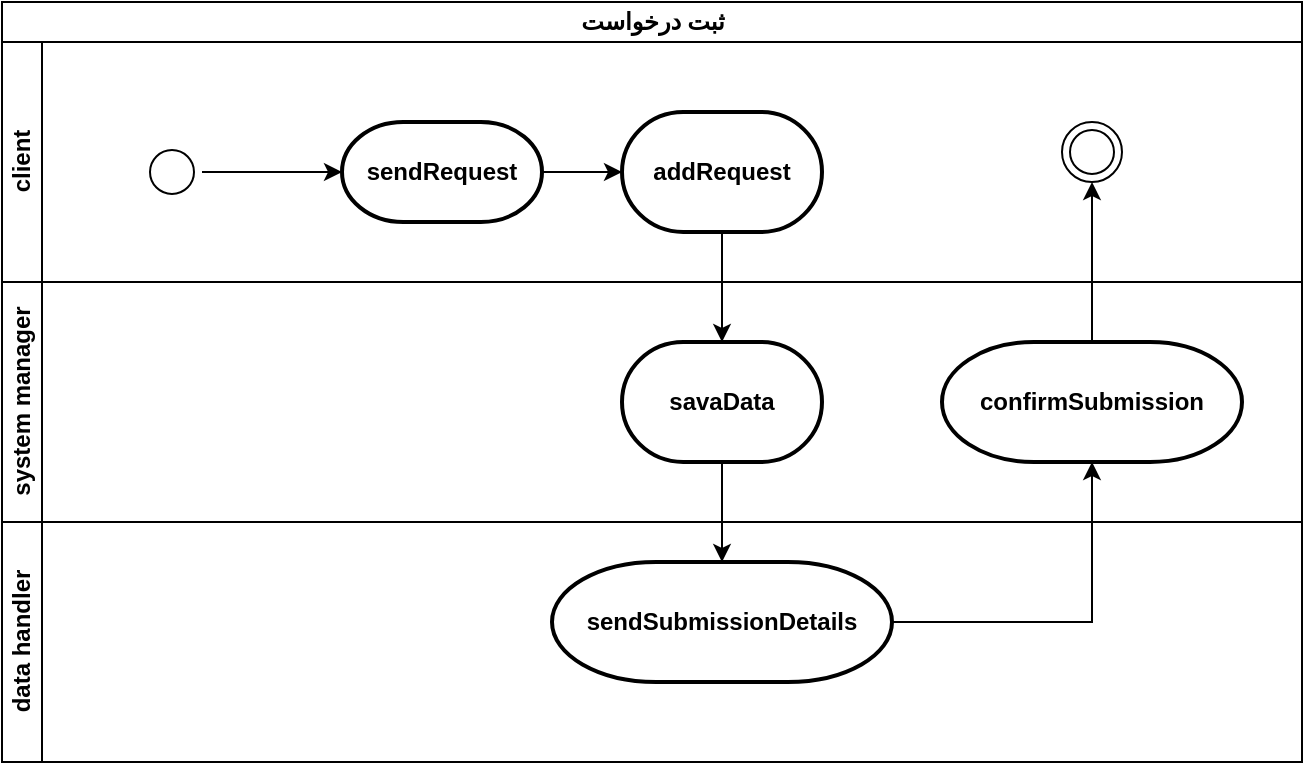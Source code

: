 <mxfile version="26.0.8" pages="8">
  <diagram id="gffcZ1dQoPqI3qWfjrZr" name="Page-1">
    <mxGraphModel dx="2317" dy="2250" grid="1" gridSize="10" guides="1" tooltips="1" connect="1" arrows="1" fold="1" page="1" pageScale="1" pageWidth="1169" pageHeight="827" math="0" shadow="0">
      <root>
        <mxCell id="0" />
        <mxCell id="1" parent="0" />
        <mxCell id="ghvDcs37zBlgiLJjxK2g-1" value="&lt;font data-font-src=&quot;https://fonts.googleapis.com/css?family=vazirmatn&quot; face=&quot;vazirmatn&quot;&gt;ثبت درخواست&lt;/font&gt;" style="swimlane;childLayout=stackLayout;resizeParent=1;resizeParentMax=0;horizontal=1;startSize=20;horizontalStack=0;html=1;align=center;verticalAlign=middle;fontFamily=Helvetica;fontSize=12;fontStyle=1;labelBackgroundColor=none;" parent="1" vertex="1">
          <mxGeometry x="-930" y="-1470" width="650" height="380" as="geometry" />
        </mxCell>
        <mxCell id="ghvDcs37zBlgiLJjxK2g-2" value="client" style="swimlane;startSize=20;horizontal=0;html=1;align=center;verticalAlign=middle;fontFamily=Helvetica;fontSize=12;fontStyle=1;labelBackgroundColor=none;" parent="ghvDcs37zBlgiLJjxK2g-1" vertex="1">
          <mxGeometry y="20" width="650" height="120" as="geometry" />
        </mxCell>
        <mxCell id="ghvDcs37zBlgiLJjxK2g-10" value="addRequest" style="strokeWidth=2;html=1;shape=mxgraph.flowchart.terminator;whiteSpace=wrap;align=center;verticalAlign=middle;fontFamily=Helvetica;fontSize=12;fontStyle=1;labelBackgroundColor=none;" parent="ghvDcs37zBlgiLJjxK2g-2" vertex="1">
          <mxGeometry x="310" y="35" width="100" height="60" as="geometry" />
        </mxCell>
        <mxCell id="ghvDcs37zBlgiLJjxK2g-14" value="" style="ellipse;html=1;shape=endState;align=center;verticalAlign=middle;fontFamily=Helvetica;fontSize=12;fontStyle=1;labelBackgroundColor=none;" parent="ghvDcs37zBlgiLJjxK2g-2" vertex="1">
          <mxGeometry x="530" y="40" width="30" height="30" as="geometry" />
        </mxCell>
        <mxCell id="K-QoYRcNxH8pHZEpHDFH-2" style="edgeStyle=orthogonalEdgeStyle;rounded=0;orthogonalLoop=1;jettySize=auto;html=1;labelBackgroundColor=none;fontColor=default;" edge="1" parent="ghvDcs37zBlgiLJjxK2g-2" source="ghvDcs37zBlgiLJjxK2g-11" target="ghvDcs37zBlgiLJjxK2g-10">
          <mxGeometry relative="1" as="geometry" />
        </mxCell>
        <mxCell id="ghvDcs37zBlgiLJjxK2g-11" value="sendRequest" style="strokeWidth=2;html=1;shape=mxgraph.flowchart.terminator;whiteSpace=wrap;align=center;verticalAlign=middle;fontFamily=Helvetica;fontSize=12;fontStyle=1;labelBackgroundColor=none;" parent="ghvDcs37zBlgiLJjxK2g-2" vertex="1">
          <mxGeometry x="170" y="40" width="100" height="50" as="geometry" />
        </mxCell>
        <mxCell id="ghvDcs37zBlgiLJjxK2g-6" value="" style="ellipse;html=1;shape=startState;align=center;verticalAlign=middle;fontFamily=Helvetica;fontSize=12;fontStyle=1;labelBackgroundColor=none;" parent="ghvDcs37zBlgiLJjxK2g-2" vertex="1">
          <mxGeometry x="70" y="50" width="30" height="30" as="geometry" />
        </mxCell>
        <mxCell id="K-QoYRcNxH8pHZEpHDFH-1" style="edgeStyle=orthogonalEdgeStyle;rounded=0;orthogonalLoop=1;jettySize=auto;html=1;entryX=0;entryY=0.5;entryDx=0;entryDy=0;entryPerimeter=0;labelBackgroundColor=none;fontColor=default;" edge="1" parent="ghvDcs37zBlgiLJjxK2g-2" source="ghvDcs37zBlgiLJjxK2g-6" target="ghvDcs37zBlgiLJjxK2g-11">
          <mxGeometry relative="1" as="geometry" />
        </mxCell>
        <mxCell id="ghvDcs37zBlgiLJjxK2g-3" value="system manager" style="swimlane;startSize=20;horizontal=0;html=1;align=center;verticalAlign=middle;fontFamily=Helvetica;fontSize=12;fontStyle=1;labelBackgroundColor=none;" parent="ghvDcs37zBlgiLJjxK2g-1" vertex="1">
          <mxGeometry y="140" width="650" height="120" as="geometry" />
        </mxCell>
        <mxCell id="ghvDcs37zBlgiLJjxK2g-9" value="savaData" style="strokeWidth=2;html=1;shape=mxgraph.flowchart.terminator;whiteSpace=wrap;align=center;verticalAlign=middle;fontFamily=Helvetica;fontSize=12;fontStyle=1;labelBackgroundColor=none;" parent="ghvDcs37zBlgiLJjxK2g-3" vertex="1">
          <mxGeometry x="310" y="30" width="100" height="60" as="geometry" />
        </mxCell>
        <mxCell id="ghvDcs37zBlgiLJjxK2g-13" value="confirmSubmission" style="strokeWidth=2;html=1;shape=mxgraph.flowchart.terminator;whiteSpace=wrap;align=center;verticalAlign=middle;fontFamily=Helvetica;fontSize=12;fontStyle=1;labelBackgroundColor=none;" parent="ghvDcs37zBlgiLJjxK2g-3" vertex="1">
          <mxGeometry x="470" y="30" width="150" height="60" as="geometry" />
        </mxCell>
        <mxCell id="ghvDcs37zBlgiLJjxK2g-4" value="data handler" style="swimlane;startSize=20;horizontal=0;html=1;align=center;verticalAlign=middle;fontFamily=Helvetica;fontSize=12;fontStyle=1;labelBackgroundColor=none;" parent="ghvDcs37zBlgiLJjxK2g-1" vertex="1">
          <mxGeometry y="260" width="650" height="120" as="geometry" />
        </mxCell>
        <mxCell id="ghvDcs37zBlgiLJjxK2g-8" value="sendSubmissionDetails" style="strokeWidth=2;html=1;shape=mxgraph.flowchart.terminator;whiteSpace=wrap;align=center;verticalAlign=middle;fontFamily=Helvetica;fontSize=12;fontStyle=1;labelBackgroundColor=none;" parent="ghvDcs37zBlgiLJjxK2g-4" vertex="1">
          <mxGeometry x="275" y="20" width="170" height="60" as="geometry" />
        </mxCell>
        <mxCell id="ghvDcs37zBlgiLJjxK2g-17" style="edgeStyle=orthogonalEdgeStyle;rounded=0;orthogonalLoop=1;jettySize=auto;html=1;exitX=0.5;exitY=1;exitDx=0;exitDy=0;exitPerimeter=0;entryX=0.5;entryY=0;entryDx=0;entryDy=0;entryPerimeter=0;fontFamily=Helvetica;fontSize=12;fontColor=default;fontStyle=1;labelBackgroundColor=none;" parent="ghvDcs37zBlgiLJjxK2g-1" source="ghvDcs37zBlgiLJjxK2g-10" target="ghvDcs37zBlgiLJjxK2g-9" edge="1">
          <mxGeometry relative="1" as="geometry" />
        </mxCell>
        <mxCell id="ghvDcs37zBlgiLJjxK2g-18" style="edgeStyle=orthogonalEdgeStyle;rounded=0;orthogonalLoop=1;jettySize=auto;html=1;exitX=0.5;exitY=1;exitDx=0;exitDy=0;exitPerimeter=0;entryX=0.5;entryY=0;entryDx=0;entryDy=0;entryPerimeter=0;fontFamily=Helvetica;fontSize=12;fontColor=default;fontStyle=1;labelBackgroundColor=none;" parent="ghvDcs37zBlgiLJjxK2g-1" source="ghvDcs37zBlgiLJjxK2g-9" target="ghvDcs37zBlgiLJjxK2g-8" edge="1">
          <mxGeometry relative="1" as="geometry" />
        </mxCell>
        <mxCell id="ghvDcs37zBlgiLJjxK2g-19" style="edgeStyle=orthogonalEdgeStyle;rounded=0;orthogonalLoop=1;jettySize=auto;html=1;exitX=1;exitY=0.5;exitDx=0;exitDy=0;exitPerimeter=0;entryX=0.5;entryY=1;entryDx=0;entryDy=0;entryPerimeter=0;fontFamily=Helvetica;fontSize=12;fontColor=default;fontStyle=1;labelBackgroundColor=none;" parent="ghvDcs37zBlgiLJjxK2g-1" source="ghvDcs37zBlgiLJjxK2g-8" target="ghvDcs37zBlgiLJjxK2g-13" edge="1">
          <mxGeometry relative="1" as="geometry">
            <Array as="points">
              <mxPoint x="545" y="310" />
            </Array>
          </mxGeometry>
        </mxCell>
        <mxCell id="o_tfmuF1pn9ORHKJAQcI-4" style="edgeStyle=orthogonalEdgeStyle;rounded=0;orthogonalLoop=1;jettySize=auto;html=1;entryX=0.5;entryY=1;entryDx=0;entryDy=0;labelBackgroundColor=none;fontColor=default;" parent="ghvDcs37zBlgiLJjxK2g-1" source="ghvDcs37zBlgiLJjxK2g-13" target="ghvDcs37zBlgiLJjxK2g-14" edge="1">
          <mxGeometry relative="1" as="geometry" />
        </mxCell>
      </root>
    </mxGraphModel>
  </diagram>
  <diagram id="sD8AGyCequ4FnkmFHmFS" name="Page-2">
    <mxGraphModel dx="1378" dy="1815" grid="1" gridSize="10" guides="1" tooltips="1" connect="1" arrows="1" fold="1" page="1" pageScale="1" pageWidth="850" pageHeight="1100" math="0" shadow="0">
      <root>
        <mxCell id="0" />
        <mxCell id="1" parent="0" />
        <mxCell id="JY180bsoGiRnt1c5j5S--1" value="&lt;font data-font-src=&quot;https://fonts.googleapis.com/css?family=vazirmatn&quot; face=&quot;vazirmatn&quot;&gt;قبول کردن درخواست&lt;/font&gt;" style="swimlane;childLayout=stackLayout;resizeParent=1;resizeParentMax=0;horizontal=1;startSize=20;horizontalStack=0;html=1;align=center;verticalAlign=middle;fontFamily=Helvetica;fontSize=12;fontStyle=1;labelBackgroundColor=none;" parent="1" vertex="1">
          <mxGeometry x="25" y="-1050" width="800" height="380" as="geometry" />
        </mxCell>
        <mxCell id="JY180bsoGiRnt1c5j5S--2" value="driver" style="swimlane;startSize=20;horizontal=0;html=1;align=center;verticalAlign=middle;fontFamily=Helvetica;fontSize=12;fontStyle=1;labelBackgroundColor=none;" parent="JY180bsoGiRnt1c5j5S--1" vertex="1">
          <mxGeometry y="20" width="800" height="120" as="geometry" />
        </mxCell>
        <mxCell id="JY180bsoGiRnt1c5j5S--3" value="" style="ellipse;html=1;shape=startState;align=center;verticalAlign=middle;fontFamily=Helvetica;fontSize=12;fontStyle=1;labelBackgroundColor=none;" parent="JY180bsoGiRnt1c5j5S--2" vertex="1">
          <mxGeometry x="45" y="35" width="30" height="30" as="geometry" />
        </mxCell>
        <mxCell id="JY180bsoGiRnt1c5j5S--4" value="acceptRequest" style="strokeWidth=2;html=1;shape=mxgraph.flowchart.terminator;whiteSpace=wrap;align=center;verticalAlign=middle;fontFamily=Helvetica;fontSize=12;fontStyle=1;labelBackgroundColor=none;" parent="JY180bsoGiRnt1c5j5S--2" vertex="1">
          <mxGeometry x="120" y="20" width="100" height="60" as="geometry" />
        </mxCell>
        <mxCell id="JY180bsoGiRnt1c5j5S--5" value="" style="ellipse;html=1;shape=endState;align=center;verticalAlign=middle;fontFamily=Helvetica;fontSize=12;fontStyle=1;labelBackgroundColor=none;" parent="JY180bsoGiRnt1c5j5S--2" vertex="1">
          <mxGeometry x="710" y="20" width="30" height="30" as="geometry" />
        </mxCell>
        <mxCell id="hkBQKvScml30_BJ9A8zm-1" style="edgeStyle=orthogonalEdgeStyle;rounded=0;orthogonalLoop=1;jettySize=auto;html=1;entryX=0;entryY=0.5;entryDx=0;entryDy=0;entryPerimeter=0;labelBackgroundColor=none;fontColor=default;" parent="JY180bsoGiRnt1c5j5S--2" source="JY180bsoGiRnt1c5j5S--3" target="JY180bsoGiRnt1c5j5S--4" edge="1">
          <mxGeometry relative="1" as="geometry" />
        </mxCell>
        <mxCell id="JY180bsoGiRnt1c5j5S--7" value="system manager" style="swimlane;startSize=20;horizontal=0;html=1;align=center;verticalAlign=middle;fontFamily=Helvetica;fontSize=12;fontStyle=1;labelBackgroundColor=none;" parent="JY180bsoGiRnt1c5j5S--1" vertex="1">
          <mxGeometry y="140" width="800" height="120" as="geometry" />
        </mxCell>
        <mxCell id="JY180bsoGiRnt1c5j5S--8" value="findRequest" style="strokeWidth=2;html=1;shape=mxgraph.flowchart.terminator;whiteSpace=wrap;align=center;verticalAlign=middle;fontFamily=Helvetica;fontSize=12;fontStyle=1;labelBackgroundColor=none;" parent="JY180bsoGiRnt1c5j5S--7" vertex="1">
          <mxGeometry x="120" y="30" width="100" height="60" as="geometry" />
        </mxCell>
        <mxCell id="JY180bsoGiRnt1c5j5S--9" value="uptateRequestStatus" style="strokeWidth=2;html=1;shape=mxgraph.flowchart.terminator;whiteSpace=wrap;align=center;verticalAlign=middle;fontFamily=Helvetica;fontSize=12;fontStyle=1;labelBackgroundColor=none;" parent="JY180bsoGiRnt1c5j5S--7" vertex="1">
          <mxGeometry x="280" y="30" width="150" height="60" as="geometry" />
        </mxCell>
        <mxCell id="JY180bsoGiRnt1c5j5S--10" value="savedata" style="strokeWidth=2;html=1;shape=mxgraph.flowchart.terminator;whiteSpace=wrap;align=center;verticalAlign=middle;fontFamily=Helvetica;fontSize=12;fontStyle=1;labelBackgroundColor=none;" parent="JY180bsoGiRnt1c5j5S--7" vertex="1">
          <mxGeometry x="480" y="30" width="100" height="60" as="geometry" />
        </mxCell>
        <mxCell id="JY180bsoGiRnt1c5j5S--11" value="confirmAcceptance" style="strokeWidth=2;html=1;shape=mxgraph.flowchart.terminator;whiteSpace=wrap;align=center;verticalAlign=middle;fontFamily=Helvetica;fontSize=12;fontStyle=1;labelBackgroundColor=none;" parent="JY180bsoGiRnt1c5j5S--7" vertex="1">
          <mxGeometry x="660" y="30" width="130" height="60" as="geometry" />
        </mxCell>
        <mxCell id="JY180bsoGiRnt1c5j5S--12" style="edgeStyle=orthogonalEdgeStyle;rounded=0;orthogonalLoop=1;jettySize=auto;html=1;exitX=1;exitY=0.5;exitDx=0;exitDy=0;exitPerimeter=0;entryX=0;entryY=0.5;entryDx=0;entryDy=0;entryPerimeter=0;fontFamily=Helvetica;fontSize=12;fontColor=default;fontStyle=1;labelBackgroundColor=none;" parent="JY180bsoGiRnt1c5j5S--7" source="JY180bsoGiRnt1c5j5S--8" target="JY180bsoGiRnt1c5j5S--9" edge="1">
          <mxGeometry relative="1" as="geometry" />
        </mxCell>
        <mxCell id="JY180bsoGiRnt1c5j5S--13" style="edgeStyle=orthogonalEdgeStyle;rounded=0;orthogonalLoop=1;jettySize=auto;html=1;exitX=1;exitY=0.5;exitDx=0;exitDy=0;exitPerimeter=0;entryX=0;entryY=0.5;entryDx=0;entryDy=0;entryPerimeter=0;fontFamily=Helvetica;fontSize=12;fontColor=default;fontStyle=1;labelBackgroundColor=none;" parent="JY180bsoGiRnt1c5j5S--7" source="JY180bsoGiRnt1c5j5S--9" target="JY180bsoGiRnt1c5j5S--10" edge="1">
          <mxGeometry relative="1" as="geometry" />
        </mxCell>
        <mxCell id="JY180bsoGiRnt1c5j5S--14" value="data handler" style="swimlane;startSize=20;horizontal=0;html=1;align=center;verticalAlign=middle;fontFamily=Helvetica;fontSize=12;fontStyle=1;labelBackgroundColor=none;" parent="JY180bsoGiRnt1c5j5S--1" vertex="1">
          <mxGeometry y="260" width="800" height="120" as="geometry" />
        </mxCell>
        <mxCell id="JY180bsoGiRnt1c5j5S--15" value="confirmSubmission" style="strokeWidth=2;html=1;shape=mxgraph.flowchart.terminator;whiteSpace=wrap;align=center;verticalAlign=middle;fontFamily=Helvetica;fontSize=12;fontStyle=1;labelBackgroundColor=none;" parent="JY180bsoGiRnt1c5j5S--14" vertex="1">
          <mxGeometry x="570" y="30" width="140" height="60" as="geometry" />
        </mxCell>
        <mxCell id="JY180bsoGiRnt1c5j5S--16" style="edgeStyle=orthogonalEdgeStyle;rounded=0;orthogonalLoop=1;jettySize=auto;html=1;exitX=0.5;exitY=1;exitDx=0;exitDy=0;exitPerimeter=0;entryX=0.5;entryY=0;entryDx=0;entryDy=0;entryPerimeter=0;fontFamily=Helvetica;fontSize=12;fontColor=default;fontStyle=1;labelBackgroundColor=none;" parent="JY180bsoGiRnt1c5j5S--1" source="JY180bsoGiRnt1c5j5S--4" target="JY180bsoGiRnt1c5j5S--8" edge="1">
          <mxGeometry relative="1" as="geometry" />
        </mxCell>
        <mxCell id="hkBQKvScml30_BJ9A8zm-2" style="edgeStyle=orthogonalEdgeStyle;rounded=0;orthogonalLoop=1;jettySize=auto;html=1;entryX=0;entryY=0.5;entryDx=0;entryDy=0;entryPerimeter=0;labelBackgroundColor=none;fontColor=default;" parent="JY180bsoGiRnt1c5j5S--1" source="JY180bsoGiRnt1c5j5S--10" target="JY180bsoGiRnt1c5j5S--15" edge="1">
          <mxGeometry relative="1" as="geometry" />
        </mxCell>
        <mxCell id="hkBQKvScml30_BJ9A8zm-4" style="edgeStyle=orthogonalEdgeStyle;rounded=0;orthogonalLoop=1;jettySize=auto;html=1;entryX=0.5;entryY=1;entryDx=0;entryDy=0;entryPerimeter=0;labelBackgroundColor=none;fontColor=default;" parent="JY180bsoGiRnt1c5j5S--1" source="JY180bsoGiRnt1c5j5S--15" target="JY180bsoGiRnt1c5j5S--11" edge="1">
          <mxGeometry relative="1" as="geometry">
            <Array as="points">
              <mxPoint x="725" y="320" />
            </Array>
          </mxGeometry>
        </mxCell>
        <mxCell id="hkBQKvScml30_BJ9A8zm-5" style="edgeStyle=orthogonalEdgeStyle;rounded=0;orthogonalLoop=1;jettySize=auto;html=1;entryX=0.5;entryY=1;entryDx=0;entryDy=0;labelBackgroundColor=none;fontColor=default;" parent="JY180bsoGiRnt1c5j5S--1" source="JY180bsoGiRnt1c5j5S--11" target="JY180bsoGiRnt1c5j5S--5" edge="1">
          <mxGeometry relative="1" as="geometry" />
        </mxCell>
      </root>
    </mxGraphModel>
  </diagram>
  <diagram id="ciBE5o9-c1HyMbnIWSqH" name="Page-3">
    <mxGraphModel dx="1531" dy="1894" grid="1" gridSize="10" guides="1" tooltips="1" connect="1" arrows="1" fold="1" page="1" pageScale="1" pageWidth="850" pageHeight="1100" math="0" shadow="0">
      <root>
        <mxCell id="0" />
        <mxCell id="1" parent="0" />
        <mxCell id="BK8q-v_RL83-oVBRfLZH-1" value="&lt;font data-font-src=&quot;https://fonts.googleapis.com/css?family=vazirmatn&quot; face=&quot;vazirmatn&quot;&gt;ثبت وضعیت زمان و پیشرفت&lt;/font&gt;" style="swimlane;childLayout=stackLayout;resizeParent=1;resizeParentMax=0;horizontal=1;startSize=20;horizontalStack=0;html=1;align=center;verticalAlign=middle;fontFamily=Helvetica;fontSize=12;fontStyle=1;labelBackgroundColor=none;" parent="1" vertex="1">
          <mxGeometry x="200" y="-1070" width="480" height="380" as="geometry" />
        </mxCell>
        <mxCell id="BK8q-v_RL83-oVBRfLZH-2" value="client" style="swimlane;startSize=20;horizontal=0;html=1;align=center;verticalAlign=middle;fontFamily=Helvetica;fontSize=12;fontStyle=1;labelBackgroundColor=none;" parent="BK8q-v_RL83-oVBRfLZH-1" vertex="1">
          <mxGeometry y="20" width="480" height="120" as="geometry" />
        </mxCell>
        <mxCell id="Xguct-hCOoW5hQ-CdjfM-1" value="&lt;font style=&quot;font-size: 10px;&quot;&gt;acceptRequest&lt;/font&gt;" style="strokeWidth=2;html=1;shape=mxgraph.flowchart.terminator;whiteSpace=wrap;align=center;verticalAlign=middle;fontFamily=Helvetica;fontSize=12;fontStyle=1;labelBackgroundColor=none;" vertex="1" parent="BK8q-v_RL83-oVBRfLZH-2">
          <mxGeometry x="100" y="30" width="80" height="40" as="geometry" />
        </mxCell>
        <mxCell id="Qp4J0e7rfcI4C28qRicP-3" value="" style="ellipse;html=1;shape=startState;labelBackgroundColor=none;" vertex="1" parent="BK8q-v_RL83-oVBRfLZH-2">
          <mxGeometry x="40" y="35" width="30" height="30" as="geometry" />
        </mxCell>
        <mxCell id="Qp4J0e7rfcI4C28qRicP-5" style="edgeStyle=orthogonalEdgeStyle;rounded=0;orthogonalLoop=1;jettySize=auto;html=1;entryX=0;entryY=0.5;entryDx=0;entryDy=0;entryPerimeter=0;labelBackgroundColor=none;fontColor=default;" edge="1" parent="BK8q-v_RL83-oVBRfLZH-2" source="Qp4J0e7rfcI4C28qRicP-3" target="Xguct-hCOoW5hQ-CdjfM-1">
          <mxGeometry relative="1" as="geometry" />
        </mxCell>
        <mxCell id="yv86OmjYvKuuYdjqwvFo-11" style="edgeStyle=orthogonalEdgeStyle;rounded=0;orthogonalLoop=1;jettySize=auto;html=1;entryX=0.5;entryY=1;entryDx=0;entryDy=0;labelBackgroundColor=none;fontColor=default;" edge="1" parent="BK8q-v_RL83-oVBRfLZH-2" source="yv86OmjYvKuuYdjqwvFo-8" target="yv86OmjYvKuuYdjqwvFo-10">
          <mxGeometry relative="1" as="geometry" />
        </mxCell>
        <mxCell id="yv86OmjYvKuuYdjqwvFo-8" value="&lt;font style=&quot;font-size: 10px;&quot;&gt;confirmAcceptance&lt;/font&gt;" style="strokeWidth=2;html=1;shape=mxgraph.flowchart.terminator;whiteSpace=wrap;align=center;verticalAlign=middle;fontFamily=Helvetica;fontSize=12;fontStyle=1;labelBackgroundColor=none;" vertex="1" parent="BK8q-v_RL83-oVBRfLZH-2">
          <mxGeometry x="330" y="70" width="140" height="35" as="geometry" />
        </mxCell>
        <mxCell id="yv86OmjYvKuuYdjqwvFo-10" value="" style="ellipse;html=1;shape=endState;labelBackgroundColor=none;" vertex="1" parent="BK8q-v_RL83-oVBRfLZH-2">
          <mxGeometry x="385" y="10" width="30" height="30" as="geometry" />
        </mxCell>
        <mxCell id="BK8q-v_RL83-oVBRfLZH-3" value="system manager" style="swimlane;startSize=20;horizontal=0;html=1;align=center;verticalAlign=middle;fontFamily=Helvetica;fontSize=12;fontStyle=1;labelBackgroundColor=none;" parent="BK8q-v_RL83-oVBRfLZH-1" vertex="1">
          <mxGeometry y="140" width="480" height="120" as="geometry" />
        </mxCell>
        <mxCell id="yv86OmjYvKuuYdjqwvFo-4" style="edgeStyle=orthogonalEdgeStyle;rounded=0;orthogonalLoop=1;jettySize=auto;html=1;labelBackgroundColor=none;fontColor=default;" edge="1" parent="BK8q-v_RL83-oVBRfLZH-3" source="yv86OmjYvKuuYdjqwvFo-1" target="yv86OmjYvKuuYdjqwvFo-3">
          <mxGeometry relative="1" as="geometry" />
        </mxCell>
        <mxCell id="yv86OmjYvKuuYdjqwvFo-1" value="validateRequest" style="strokeWidth=2;html=1;shape=mxgraph.flowchart.terminator;whiteSpace=wrap;align=center;verticalAlign=middle;fontFamily=Helvetica;fontSize=12;fontStyle=1;labelBackgroundColor=none;" vertex="1" parent="BK8q-v_RL83-oVBRfLZH-3">
          <mxGeometry x="72.5" y="30" width="135" height="50" as="geometry" />
        </mxCell>
        <mxCell id="yv86OmjYvKuuYdjqwvFo-3" value="updateRequestState" style="strokeWidth=2;html=1;shape=mxgraph.flowchart.terminator;whiteSpace=wrap;align=center;verticalAlign=middle;fontFamily=Helvetica;fontSize=12;fontStyle=1;labelBackgroundColor=none;" vertex="1" parent="BK8q-v_RL83-oVBRfLZH-3">
          <mxGeometry x="230" y="30" width="135" height="50" as="geometry" />
        </mxCell>
        <mxCell id="BK8q-v_RL83-oVBRfLZH-4" value="data handler" style="swimlane;startSize=20;horizontal=0;html=1;align=center;verticalAlign=middle;fontFamily=Helvetica;fontSize=12;fontStyle=1;labelBackgroundColor=none;" parent="BK8q-v_RL83-oVBRfLZH-1" vertex="1">
          <mxGeometry y="260" width="480" height="120" as="geometry" />
        </mxCell>
        <mxCell id="yv86OmjYvKuuYdjqwvFo-6" value="saveData" style="strokeWidth=2;html=1;shape=mxgraph.flowchart.terminator;whiteSpace=wrap;align=center;verticalAlign=middle;fontFamily=Helvetica;fontSize=12;fontStyle=1;labelBackgroundColor=none;" vertex="1" parent="BK8q-v_RL83-oVBRfLZH-4">
          <mxGeometry x="257.5" y="50" width="80" height="40" as="geometry" />
        </mxCell>
        <mxCell id="yv86OmjYvKuuYdjqwvFo-2" style="edgeStyle=orthogonalEdgeStyle;rounded=0;orthogonalLoop=1;jettySize=auto;html=1;labelBackgroundColor=none;fontColor=default;" edge="1" parent="BK8q-v_RL83-oVBRfLZH-1" source="Xguct-hCOoW5hQ-CdjfM-1" target="yv86OmjYvKuuYdjqwvFo-1">
          <mxGeometry relative="1" as="geometry" />
        </mxCell>
        <mxCell id="yv86OmjYvKuuYdjqwvFo-7" style="edgeStyle=orthogonalEdgeStyle;rounded=0;orthogonalLoop=1;jettySize=auto;html=1;labelBackgroundColor=none;fontColor=default;" edge="1" parent="BK8q-v_RL83-oVBRfLZH-1" source="yv86OmjYvKuuYdjqwvFo-3" target="yv86OmjYvKuuYdjqwvFo-6">
          <mxGeometry relative="1" as="geometry" />
        </mxCell>
        <mxCell id="yv86OmjYvKuuYdjqwvFo-9" style="edgeStyle=orthogonalEdgeStyle;rounded=0;orthogonalLoop=1;jettySize=auto;html=1;entryX=0.5;entryY=1;entryDx=0;entryDy=0;entryPerimeter=0;labelBackgroundColor=none;fontColor=default;" edge="1" parent="BK8q-v_RL83-oVBRfLZH-1" source="yv86OmjYvKuuYdjqwvFo-6" target="yv86OmjYvKuuYdjqwvFo-8">
          <mxGeometry relative="1" as="geometry">
            <mxPoint x="420" y="120" as="targetPoint" />
            <Array as="points">
              <mxPoint x="400" y="330" />
            </Array>
          </mxGeometry>
        </mxCell>
      </root>
    </mxGraphModel>
  </diagram>
  <diagram id="H_-8asw0SieHsNr8t3Bs" name="Page-4">
    <mxGraphModel dx="1148" dy="596" grid="1" gridSize="10" guides="1" tooltips="1" connect="1" arrows="1" fold="1" page="1" pageScale="1" pageWidth="850" pageHeight="1100" math="0" shadow="0">
      <root>
        <mxCell id="0" />
        <mxCell id="1" parent="0" />
        <mxCell id="P636lowA6W5pbimI4dNd-1" value="&lt;font data-font-src=&quot;https://fonts.googleapis.com/css?family=vazirmatn&quot; face=&quot;vazirmatn&quot;&gt;انتخاب مسئول&lt;/font&gt;" style="swimlane;childLayout=stackLayout;resizeParent=1;resizeParentMax=0;startSize=20;html=1;align=center;verticalAlign=middle;fontFamily=Helvetica;fontSize=12;fontStyle=1;labelBackgroundColor=none;" parent="1" vertex="1">
          <mxGeometry x="226.0" y="50" width="397.5" height="480" as="geometry" />
        </mxCell>
        <mxCell id="P636lowA6W5pbimI4dNd-2" value="admin" style="swimlane;startSize=20;html=1;align=center;verticalAlign=middle;fontFamily=Helvetica;fontSize=12;fontStyle=1;labelBackgroundColor=none;" parent="P636lowA6W5pbimI4dNd-1" vertex="1">
          <mxGeometry y="20" width="145.0" height="460" as="geometry" />
        </mxCell>
        <mxCell id="P636lowA6W5pbimI4dNd-3" value="" style="ellipse;html=1;shape=startState;align=center;verticalAlign=middle;fontFamily=Helvetica;fontSize=12;fontStyle=1;labelBackgroundColor=none;" parent="P636lowA6W5pbimI4dNd-2" vertex="1">
          <mxGeometry x="45.0" y="35" width="30" height="30" as="geometry" />
        </mxCell>
        <mxCell id="P636lowA6W5pbimI4dNd-5" value="SetRespondent" style="strokeWidth=2;html=1;shape=mxgraph.flowchart.terminator;whiteSpace=wrap;align=center;verticalAlign=middle;fontFamily=Helvetica;fontSize=12;fontStyle=1;labelBackgroundColor=none;" parent="P636lowA6W5pbimI4dNd-2" vertex="1">
          <mxGeometry x="10.0" y="120" width="100" height="60" as="geometry" />
        </mxCell>
        <mxCell id="fmq9MI-dUPpZvBlffB-7-1" style="edgeStyle=orthogonalEdgeStyle;rounded=0;orthogonalLoop=1;jettySize=auto;html=1;entryX=0.5;entryY=1;entryDx=0;entryDy=0;labelBackgroundColor=none;fontColor=default;" edge="1" parent="P636lowA6W5pbimI4dNd-2" source="P636lowA6W5pbimI4dNd-6" target="P636lowA6W5pbimI4dNd-7">
          <mxGeometry relative="1" as="geometry" />
        </mxCell>
        <mxCell id="P636lowA6W5pbimI4dNd-6" value="confirm Driver assignment" style="strokeWidth=2;html=1;shape=mxgraph.flowchart.terminator;whiteSpace=wrap;align=center;verticalAlign=middle;fontFamily=Helvetica;fontSize=12;fontStyle=1;labelBackgroundColor=none;" parent="P636lowA6W5pbimI4dNd-2" vertex="1">
          <mxGeometry x="10.0" y="290" width="110" height="40" as="geometry" />
        </mxCell>
        <mxCell id="P636lowA6W5pbimI4dNd-7" value="" style="ellipse;html=1;shape=endState;align=center;verticalAlign=middle;fontFamily=Helvetica;fontSize=12;fontStyle=1;labelBackgroundColor=none;" parent="P636lowA6W5pbimI4dNd-2" vertex="1">
          <mxGeometry x="50" y="215" width="30" height="30" as="geometry" />
        </mxCell>
        <mxCell id="P636lowA6W5pbimI4dNd-20" style="edgeStyle=orthogonalEdgeStyle;rounded=0;orthogonalLoop=1;jettySize=auto;html=1;entryX=0.5;entryY=0;entryDx=0;entryDy=0;entryPerimeter=0;labelBackgroundColor=none;fontColor=default;" parent="P636lowA6W5pbimI4dNd-2" source="P636lowA6W5pbimI4dNd-3" target="P636lowA6W5pbimI4dNd-5" edge="1">
          <mxGeometry relative="1" as="geometry" />
        </mxCell>
        <mxCell id="P636lowA6W5pbimI4dNd-9" value="system manager" style="swimlane;startSize=20;html=1;align=center;verticalAlign=middle;fontFamily=Helvetica;fontSize=12;fontStyle=1;labelBackgroundColor=none;" parent="P636lowA6W5pbimI4dNd-1" vertex="1">
          <mxGeometry x="145.0" y="20" width="122.5" height="460" as="geometry" />
        </mxCell>
        <mxCell id="P636lowA6W5pbimI4dNd-21" style="edgeStyle=orthogonalEdgeStyle;rounded=0;orthogonalLoop=1;jettySize=auto;html=1;labelBackgroundColor=none;fontColor=default;" parent="P636lowA6W5pbimI4dNd-9" source="P636lowA6W5pbimI4dNd-11" target="P636lowA6W5pbimI4dNd-12" edge="1">
          <mxGeometry relative="1" as="geometry" />
        </mxCell>
        <mxCell id="P636lowA6W5pbimI4dNd-11" value="validateRequest andDriver" style="strokeWidth=2;html=1;shape=mxgraph.flowchart.terminator;whiteSpace=wrap;align=center;verticalAlign=middle;fontFamily=Helvetica;fontSize=12;fontStyle=1;labelBackgroundColor=none;" parent="P636lowA6W5pbimI4dNd-9" vertex="1">
          <mxGeometry x="8.75" y="125" width="110" height="50" as="geometry" />
        </mxCell>
        <mxCell id="P636lowA6W5pbimI4dNd-12" value="assignDriver" style="strokeWidth=2;html=1;shape=mxgraph.flowchart.terminator;whiteSpace=wrap;align=center;verticalAlign=middle;fontFamily=Helvetica;fontSize=12;fontStyle=1;labelBackgroundColor=none;" parent="P636lowA6W5pbimI4dNd-9" vertex="1">
          <mxGeometry x="16.25" y="260" width="95" height="40" as="geometry" />
        </mxCell>
        <mxCell id="P636lowA6W5pbimI4dNd-15" value="DATAHANDLER" style="swimlane;startSize=20;html=1;align=center;verticalAlign=middle;fontFamily=Helvetica;fontSize=12;fontStyle=1;labelBackgroundColor=none;" parent="P636lowA6W5pbimI4dNd-1" vertex="1">
          <mxGeometry x="267.5" y="20" width="130" height="460" as="geometry" />
        </mxCell>
        <mxCell id="P636lowA6W5pbimI4dNd-13" value="saveData" style="strokeWidth=2;html=1;shape=mxgraph.flowchart.terminator;whiteSpace=wrap;align=center;verticalAlign=middle;fontFamily=Helvetica;fontSize=12;fontStyle=1;labelBackgroundColor=none;" parent="P636lowA6W5pbimI4dNd-15" vertex="1">
          <mxGeometry x="13.75" y="360" width="102.5" height="24" as="geometry" />
        </mxCell>
        <mxCell id="P636lowA6W5pbimI4dNd-17" style="edgeStyle=orthogonalEdgeStyle;rounded=0;orthogonalLoop=1;jettySize=auto;html=1;exitX=1;exitY=0.5;exitDx=0;exitDy=0;exitPerimeter=0;entryX=0;entryY=0.5;entryDx=0;entryDy=0;entryPerimeter=0;fontFamily=Helvetica;fontSize=12;fontColor=default;fontStyle=1;labelBackgroundColor=none;" parent="P636lowA6W5pbimI4dNd-1" source="P636lowA6W5pbimI4dNd-5" target="P636lowA6W5pbimI4dNd-11" edge="1">
          <mxGeometry relative="1" as="geometry" />
        </mxCell>
        <mxCell id="fmq9MI-dUPpZvBlffB-7-2" style="edgeStyle=orthogonalEdgeStyle;rounded=0;orthogonalLoop=1;jettySize=auto;html=1;entryX=0.5;entryY=1;entryDx=0;entryDy=0;entryPerimeter=0;labelBackgroundColor=none;fontColor=default;" edge="1" parent="P636lowA6W5pbimI4dNd-1" source="P636lowA6W5pbimI4dNd-13" target="P636lowA6W5pbimI4dNd-6">
          <mxGeometry relative="1" as="geometry" />
        </mxCell>
        <mxCell id="fmq9MI-dUPpZvBlffB-7-4" style="edgeStyle=orthogonalEdgeStyle;rounded=0;orthogonalLoop=1;jettySize=auto;html=1;labelBackgroundColor=none;fontColor=default;" edge="1" parent="P636lowA6W5pbimI4dNd-1" source="P636lowA6W5pbimI4dNd-12" target="P636lowA6W5pbimI4dNd-13">
          <mxGeometry relative="1" as="geometry" />
        </mxCell>
      </root>
    </mxGraphModel>
  </diagram>
  <diagram id="RlW6BLWlbiXXkJc7lcPs" name="Page-5">
    <mxGraphModel dx="950" dy="493" grid="1" gridSize="10" guides="1" tooltips="1" connect="1" arrows="1" fold="1" page="1" pageScale="1" pageWidth="850" pageHeight="1100" math="0" shadow="0">
      <root>
        <mxCell id="0" />
        <mxCell id="1" parent="0" />
        <mxCell id="qp4IdnKbzA9KKlbylyxD-1" value="&lt;font data-font-src=&quot;https://fonts.googleapis.com/css?family=vazirmatn&quot; face=&quot;vazirmatn&quot;&gt;حذف یک درخواست&lt;/font&gt;" style="swimlane;childLayout=stackLayout;resizeParent=1;resizeParentMax=0;startSize=20;html=1;align=center;verticalAlign=middle;fontFamily=Helvetica;fontSize=12;fontStyle=1;labelBackgroundColor=none;" parent="1" vertex="1">
          <mxGeometry x="40" y="30" width="380" height="480" as="geometry" />
        </mxCell>
        <mxCell id="qp4IdnKbzA9KKlbylyxD-2" value="admin" style="swimlane;startSize=20;html=1;align=center;verticalAlign=middle;fontFamily=Helvetica;fontSize=12;fontStyle=1;labelBackgroundColor=none;" parent="qp4IdnKbzA9KKlbylyxD-1" vertex="1">
          <mxGeometry y="20" width="135" height="460" as="geometry" />
        </mxCell>
        <mxCell id="qp4IdnKbzA9KKlbylyxD-3" value="removeRequest" style="strokeWidth=2;html=1;shape=mxgraph.flowchart.terminator;whiteSpace=wrap;align=center;verticalAlign=middle;fontFamily=Helvetica;fontSize=12;fontStyle=1;labelBackgroundColor=none;" parent="qp4IdnKbzA9KKlbylyxD-2" vertex="1">
          <mxGeometry x="15" y="90" width="95" height="40" as="geometry" />
        </mxCell>
        <mxCell id="qp4IdnKbzA9KKlbylyxD-4" value="" style="ellipse;html=1;shape=startState;align=center;verticalAlign=middle;fontFamily=Helvetica;fontSize=12;fontStyle=1;labelBackgroundColor=none;" parent="qp4IdnKbzA9KKlbylyxD-2" vertex="1">
          <mxGeometry x="47.5" y="30" width="30" height="30" as="geometry" />
        </mxCell>
        <mxCell id="qp4IdnKbzA9KKlbylyxD-6" value="" style="ellipse;html=1;shape=endState;align=center;verticalAlign=middle;fontFamily=Helvetica;fontSize=12;fontStyle=1;labelBackgroundColor=none;" parent="qp4IdnKbzA9KKlbylyxD-2" vertex="1">
          <mxGeometry x="47.5" y="390" width="30" height="30" as="geometry" />
        </mxCell>
        <mxCell id="qp4IdnKbzA9KKlbylyxD-18" style="edgeStyle=orthogonalEdgeStyle;rounded=0;orthogonalLoop=1;jettySize=auto;html=1;entryX=0.5;entryY=0;entryDx=0;entryDy=0;entryPerimeter=0;labelBackgroundColor=none;fontColor=default;" parent="qp4IdnKbzA9KKlbylyxD-2" source="qp4IdnKbzA9KKlbylyxD-4" target="qp4IdnKbzA9KKlbylyxD-3" edge="1">
          <mxGeometry relative="1" as="geometry" />
        </mxCell>
        <mxCell id="qp4IdnKbzA9KKlbylyxD-7" value="systemManager" style="swimlane;startSize=20;html=1;align=center;verticalAlign=middle;fontFamily=Helvetica;fontSize=12;fontStyle=1;labelBackgroundColor=none;" parent="qp4IdnKbzA9KKlbylyxD-1" vertex="1">
          <mxGeometry x="135" y="20" width="125" height="460" as="geometry" />
        </mxCell>
        <mxCell id="qp4IdnKbzA9KKlbylyxD-8" value="&lt;font style=&quot;font-size: 10px;&quot;&gt;writeRequestExists&lt;/font&gt;" style="strokeWidth=2;html=1;shape=mxgraph.flowchart.terminator;whiteSpace=wrap;align=center;verticalAlign=middle;fontFamily=Helvetica;fontSize=12;fontStyle=1;labelBackgroundColor=none;" parent="qp4IdnKbzA9KKlbylyxD-7" vertex="1">
          <mxGeometry x="5" y="60" width="115" height="40" as="geometry" />
        </mxCell>
        <mxCell id="qp4IdnKbzA9KKlbylyxD-9" value="deleteRequest" style="strokeWidth=2;html=1;shape=mxgraph.flowchart.terminator;whiteSpace=wrap;align=center;verticalAlign=middle;fontFamily=Helvetica;fontSize=12;fontStyle=1;labelBackgroundColor=none;" parent="qp4IdnKbzA9KKlbylyxD-7" vertex="1">
          <mxGeometry x="12.5" y="150" width="100" height="60" as="geometry" />
        </mxCell>
        <mxCell id="qp4IdnKbzA9KKlbylyxD-10" style="edgeStyle=orthogonalEdgeStyle;rounded=0;orthogonalLoop=1;jettySize=auto;html=1;exitX=0.5;exitY=1;exitDx=0;exitDy=0;exitPerimeter=0;entryX=0.5;entryY=0;entryDx=0;entryDy=0;entryPerimeter=0;fontFamily=Helvetica;fontSize=12;fontColor=default;fontStyle=1;labelBackgroundColor=none;" parent="qp4IdnKbzA9KKlbylyxD-7" source="qp4IdnKbzA9KKlbylyxD-8" target="qp4IdnKbzA9KKlbylyxD-9" edge="1">
          <mxGeometry relative="1" as="geometry" />
        </mxCell>
        <mxCell id="qp4IdnKbzA9KKlbylyxD-11" value="&lt;font style=&quot;font-size: 9px;&quot;&gt;confirmRequestRemoval&lt;/font&gt;" style="strokeWidth=2;html=1;shape=mxgraph.flowchart.terminator;whiteSpace=wrap;align=center;verticalAlign=middle;fontFamily=Helvetica;fontSize=12;fontStyle=1;labelBackgroundColor=none;" parent="qp4IdnKbzA9KKlbylyxD-7" vertex="1">
          <mxGeometry y="330" width="120" height="30" as="geometry" />
        </mxCell>
        <mxCell id="qp4IdnKbzA9KKlbylyxD-12" value="DataHandler" style="swimlane;startSize=20;html=1;align=center;verticalAlign=middle;fontFamily=Helvetica;fontSize=12;fontStyle=1;labelBackgroundColor=none;" parent="qp4IdnKbzA9KKlbylyxD-1" vertex="1">
          <mxGeometry x="260" y="20" width="120" height="460" as="geometry" />
        </mxCell>
        <mxCell id="qp4IdnKbzA9KKlbylyxD-13" value="confirmDeletion" style="strokeWidth=2;html=1;shape=mxgraph.flowchart.terminator;whiteSpace=wrap;align=center;verticalAlign=middle;fontFamily=Helvetica;fontSize=12;fontStyle=1;labelBackgroundColor=none;" parent="qp4IdnKbzA9KKlbylyxD-12" vertex="1">
          <mxGeometry x="10" y="220" width="100" height="60" as="geometry" />
        </mxCell>
        <mxCell id="qp4IdnKbzA9KKlbylyxD-16" style="edgeStyle=orthogonalEdgeStyle;rounded=0;orthogonalLoop=1;jettySize=auto;html=1;exitX=0.5;exitY=1;exitDx=0;exitDy=0;exitPerimeter=0;entryX=1;entryY=0.5;entryDx=0;entryDy=0;entryPerimeter=0;fontFamily=Helvetica;fontSize=12;fontColor=default;fontStyle=1;labelBackgroundColor=none;" parent="qp4IdnKbzA9KKlbylyxD-1" source="qp4IdnKbzA9KKlbylyxD-13" target="qp4IdnKbzA9KKlbylyxD-11" edge="1">
          <mxGeometry relative="1" as="geometry" />
        </mxCell>
        <mxCell id="qp4IdnKbzA9KKlbylyxD-19" style="edgeStyle=orthogonalEdgeStyle;rounded=0;orthogonalLoop=1;jettySize=auto;html=1;entryX=0.5;entryY=0;entryDx=0;entryDy=0;entryPerimeter=0;labelBackgroundColor=none;fontColor=default;" parent="qp4IdnKbzA9KKlbylyxD-1" source="qp4IdnKbzA9KKlbylyxD-9" target="qp4IdnKbzA9KKlbylyxD-13" edge="1">
          <mxGeometry relative="1" as="geometry" />
        </mxCell>
        <mxCell id="qp4IdnKbzA9KKlbylyxD-20" style="edgeStyle=orthogonalEdgeStyle;rounded=0;orthogonalLoop=1;jettySize=auto;html=1;entryX=0.5;entryY=0;entryDx=0;entryDy=0;labelBackgroundColor=none;fontColor=default;" parent="qp4IdnKbzA9KKlbylyxD-1" source="qp4IdnKbzA9KKlbylyxD-11" target="qp4IdnKbzA9KKlbylyxD-6" edge="1">
          <mxGeometry relative="1" as="geometry" />
        </mxCell>
        <mxCell id="9O-XBpIQuo3nSH1qiQ7H-1" style="edgeStyle=orthogonalEdgeStyle;rounded=0;orthogonalLoop=1;jettySize=auto;html=1;entryX=0;entryY=0.5;entryDx=0;entryDy=0;entryPerimeter=0;" edge="1" parent="qp4IdnKbzA9KKlbylyxD-1" source="qp4IdnKbzA9KKlbylyxD-3" target="qp4IdnKbzA9KKlbylyxD-8">
          <mxGeometry relative="1" as="geometry">
            <Array as="points">
              <mxPoint x="120" y="130" />
              <mxPoint x="120" y="100" />
            </Array>
          </mxGeometry>
        </mxCell>
      </root>
    </mxGraphModel>
  </diagram>
  <diagram id="pIb4m5nFP62o1E8s4zks" name="Page-6">
    <mxGraphModel dx="1378" dy="715" grid="1" gridSize="10" guides="1" tooltips="1" connect="1" arrows="1" fold="1" page="1" pageScale="1" pageWidth="850" pageHeight="1100" math="0" shadow="0">
      <root>
        <mxCell id="0" />
        <mxCell id="1" parent="0" />
        <mxCell id="YxT-XgXZY6XpbuKQufUc-1" value="&lt;font data-font-src=&quot;https://fonts.googleapis.com/css?family=vazirmatn&quot; face=&quot;vazirmatn&quot;&gt;گروهبندی درخواست ها&lt;/font&gt;" style="swimlane;childLayout=stackLayout;resizeParent=1;resizeParentMax=0;horizontal=0;startSize=20;horizontalStack=0;html=1;align=center;verticalAlign=middle;fontFamily=Helvetica;fontSize=12;fontStyle=1;labelBackgroundColor=none;" parent="1" vertex="1">
          <mxGeometry x="70" y="60" width="710" height="360" as="geometry">
            <mxRectangle x="70" y="60" width="40" height="120" as="alternateBounds" />
          </mxGeometry>
        </mxCell>
        <mxCell id="YxT-XgXZY6XpbuKQufUc-2" value="admin" style="swimlane;startSize=20;horizontal=0;html=1;align=center;verticalAlign=middle;fontFamily=Helvetica;fontSize=12;fontStyle=1;labelBackgroundColor=none;" parent="YxT-XgXZY6XpbuKQufUc-1" vertex="1">
          <mxGeometry x="20" width="690" height="120" as="geometry" />
        </mxCell>
        <mxCell id="YxT-XgXZY6XpbuKQufUc-3" value="" style="ellipse;html=1;shape=startState;align=center;verticalAlign=middle;fontFamily=Helvetica;fontSize=12;fontStyle=1;labelBackgroundColor=none;" parent="YxT-XgXZY6XpbuKQufUc-2" vertex="1">
          <mxGeometry x="20" y="45" width="30" height="30" as="geometry" />
        </mxCell>
        <mxCell id="YxT-XgXZY6XpbuKQufUc-5" value="groupRequest" style="strokeWidth=2;html=1;shape=mxgraph.flowchart.terminator;whiteSpace=wrap;align=center;verticalAlign=middle;fontFamily=Helvetica;fontSize=12;fontStyle=1;labelBackgroundColor=none;" parent="YxT-XgXZY6XpbuKQufUc-2" vertex="1">
          <mxGeometry x="70" y="30" width="100" height="60" as="geometry" />
        </mxCell>
        <mxCell id="YxT-XgXZY6XpbuKQufUc-6" value="" style="ellipse;html=1;shape=endState;align=center;verticalAlign=middle;fontFamily=Helvetica;fontSize=12;fontStyle=1;labelBackgroundColor=none;" parent="YxT-XgXZY6XpbuKQufUc-2" vertex="1">
          <mxGeometry x="570" y="30" width="30" height="30" as="geometry" />
        </mxCell>
        <mxCell id="YxT-XgXZY6XpbuKQufUc-21" style="edgeStyle=orthogonalEdgeStyle;rounded=0;orthogonalLoop=1;jettySize=auto;html=1;entryX=0;entryY=0.5;entryDx=0;entryDy=0;entryPerimeter=0;labelBackgroundColor=none;fontColor=default;" parent="YxT-XgXZY6XpbuKQufUc-2" source="YxT-XgXZY6XpbuKQufUc-3" target="YxT-XgXZY6XpbuKQufUc-5" edge="1">
          <mxGeometry relative="1" as="geometry">
            <Array as="points">
              <mxPoint x="55" y="60" />
            </Array>
          </mxGeometry>
        </mxCell>
        <mxCell id="YxT-XgXZY6XpbuKQufUc-7" value="system manager" style="swimlane;startSize=20;horizontal=0;html=1;align=center;verticalAlign=middle;fontFamily=Helvetica;fontSize=12;fontStyle=1;labelBackgroundColor=none;" parent="YxT-XgXZY6XpbuKQufUc-1" vertex="1">
          <mxGeometry x="20" y="120" width="690" height="120" as="geometry" />
        </mxCell>
        <mxCell id="YxT-XgXZY6XpbuKQufUc-8" value="validateRequest" style="strokeWidth=2;html=1;shape=mxgraph.flowchart.terminator;whiteSpace=wrap;align=center;verticalAlign=middle;fontFamily=Helvetica;fontSize=12;fontStyle=1;labelBackgroundColor=none;" parent="YxT-XgXZY6XpbuKQufUc-7" vertex="1">
          <mxGeometry x="70" y="30" width="100" height="60" as="geometry" />
        </mxCell>
        <mxCell id="YxT-XgXZY6XpbuKQufUc-9" value="updateGroup" style="strokeWidth=2;html=1;shape=mxgraph.flowchart.terminator;whiteSpace=wrap;align=center;verticalAlign=middle;fontFamily=Helvetica;fontSize=12;fontStyle=1;labelBackgroundColor=none;" parent="YxT-XgXZY6XpbuKQufUc-7" vertex="1">
          <mxGeometry x="200" y="30" width="100" height="60" as="geometry" />
        </mxCell>
        <mxCell id="YxT-XgXZY6XpbuKQufUc-11" value="confirmGrouping" style="strokeWidth=2;html=1;shape=mxgraph.flowchart.terminator;whiteSpace=wrap;align=center;verticalAlign=middle;fontFamily=Helvetica;fontSize=12;fontStyle=1;labelBackgroundColor=none;" parent="YxT-XgXZY6XpbuKQufUc-7" vertex="1">
          <mxGeometry x="520" y="40" width="130" height="40" as="geometry" />
        </mxCell>
        <mxCell id="YxT-XgXZY6XpbuKQufUc-12" style="edgeStyle=orthogonalEdgeStyle;rounded=0;orthogonalLoop=1;jettySize=auto;html=1;exitX=1;exitY=0.5;exitDx=0;exitDy=0;exitPerimeter=0;entryX=0;entryY=0.5;entryDx=0;entryDy=0;entryPerimeter=0;fontFamily=Helvetica;fontSize=12;fontColor=default;fontStyle=1;labelBackgroundColor=none;" parent="YxT-XgXZY6XpbuKQufUc-7" source="YxT-XgXZY6XpbuKQufUc-8" target="YxT-XgXZY6XpbuKQufUc-9" edge="1">
          <mxGeometry relative="1" as="geometry" />
        </mxCell>
        <mxCell id="YxT-XgXZY6XpbuKQufUc-14" value="data handler" style="swimlane;startSize=20;horizontal=0;html=1;align=center;verticalAlign=middle;fontFamily=Helvetica;fontSize=12;fontStyle=1;labelBackgroundColor=none;" parent="YxT-XgXZY6XpbuKQufUc-1" vertex="1">
          <mxGeometry x="20" y="240" width="690" height="120" as="geometry" />
        </mxCell>
        <mxCell id="YxT-XgXZY6XpbuKQufUc-10" value="savaData" style="strokeWidth=2;html=1;shape=mxgraph.flowchart.terminator;whiteSpace=wrap;align=center;verticalAlign=middle;fontFamily=Helvetica;fontSize=12;fontStyle=1;labelBackgroundColor=none;" parent="YxT-XgXZY6XpbuKQufUc-14" vertex="1">
          <mxGeometry x="350" y="40" width="100" height="60" as="geometry" />
        </mxCell>
        <mxCell id="YxT-XgXZY6XpbuKQufUc-23" style="edgeStyle=orthogonalEdgeStyle;rounded=0;orthogonalLoop=1;jettySize=auto;html=1;entryX=0.5;entryY=1;entryDx=0;entryDy=0;labelBackgroundColor=none;fontColor=default;" parent="YxT-XgXZY6XpbuKQufUc-1" source="YxT-XgXZY6XpbuKQufUc-11" target="YxT-XgXZY6XpbuKQufUc-6" edge="1">
          <mxGeometry relative="1" as="geometry" />
        </mxCell>
        <mxCell id="YxT-XgXZY6XpbuKQufUc-24" style="edgeStyle=orthogonalEdgeStyle;rounded=0;orthogonalLoop=1;jettySize=auto;html=1;entryX=0;entryY=0.5;entryDx=0;entryDy=0;entryPerimeter=0;labelBackgroundColor=none;fontColor=default;" parent="YxT-XgXZY6XpbuKQufUc-1" source="YxT-XgXZY6XpbuKQufUc-10" target="YxT-XgXZY6XpbuKQufUc-11" edge="1">
          <mxGeometry relative="1" as="geometry" />
        </mxCell>
        <mxCell id="YxT-XgXZY6XpbuKQufUc-25" style="edgeStyle=orthogonalEdgeStyle;rounded=0;orthogonalLoop=1;jettySize=auto;html=1;entryX=0;entryY=0.5;entryDx=0;entryDy=0;entryPerimeter=0;labelBackgroundColor=none;fontColor=default;" parent="YxT-XgXZY6XpbuKQufUc-1" source="YxT-XgXZY6XpbuKQufUc-9" target="YxT-XgXZY6XpbuKQufUc-10" edge="1">
          <mxGeometry relative="1" as="geometry" />
        </mxCell>
        <mxCell id="Tq9LLW-iUoswOi4cH1y6-1" style="edgeStyle=orthogonalEdgeStyle;rounded=0;orthogonalLoop=1;jettySize=auto;html=1;" edge="1" parent="YxT-XgXZY6XpbuKQufUc-1" source="YxT-XgXZY6XpbuKQufUc-5" target="YxT-XgXZY6XpbuKQufUc-8">
          <mxGeometry relative="1" as="geometry" />
        </mxCell>
      </root>
    </mxGraphModel>
  </diagram>
  <diagram id="6TYsY6MNRJJMFxpymrDP" name="Page-7">
    <mxGraphModel dx="1378" dy="-385" grid="1" gridSize="10" guides="1" tooltips="1" connect="1" arrows="1" fold="1" page="1" pageScale="1" pageWidth="850" pageHeight="1100" math="0" shadow="0">
      <root>
        <mxCell id="0" />
        <mxCell id="1" parent="0" />
        <mxCell id="U8FCyloAR51hrHltptfH-1" value="&lt;font data-font-src=&quot;https://fonts.googleapis.com/css?family=vazirmatn&quot; face=&quot;vazirmatn&quot;&gt;جستجو در لیست درخواست ها&lt;/font&gt;" style="swimlane;childLayout=stackLayout;resizeParent=1;resizeParentMax=0;horizontal=1;startSize=20;horizontalStack=0;html=1;align=center;verticalAlign=middle;fontFamily=Helvetica;fontSize=12;fontStyle=1;labelBackgroundColor=none;" parent="1" vertex="1">
          <mxGeometry x="210" y="1150" width="470" height="380" as="geometry" />
        </mxCell>
        <mxCell id="U8FCyloAR51hrHltptfH-2" value="Admin" style="swimlane;startSize=20;horizontal=0;html=1;align=center;verticalAlign=middle;fontFamily=Helvetica;fontSize=12;fontStyle=1;labelBackgroundColor=none;" parent="U8FCyloAR51hrHltptfH-1" vertex="1">
          <mxGeometry y="20" width="470" height="120" as="geometry" />
        </mxCell>
        <mxCell id="U8FCyloAR51hrHltptfH-3" value="" style="ellipse;html=1;shape=startState;align=center;verticalAlign=middle;fontFamily=Helvetica;fontSize=12;fontStyle=1;labelBackgroundColor=none;" parent="U8FCyloAR51hrHltptfH-2" vertex="1">
          <mxGeometry x="40" y="45" width="30" height="30" as="geometry" />
        </mxCell>
        <mxCell id="U8FCyloAR51hrHltptfH-5" value="searchInRequest" style="strokeWidth=2;html=1;shape=mxgraph.flowchart.terminator;whiteSpace=wrap;align=center;verticalAlign=middle;fontFamily=Helvetica;fontSize=12;fontStyle=1;labelBackgroundColor=none;" parent="U8FCyloAR51hrHltptfH-2" vertex="1">
          <mxGeometry x="92.5" y="30" width="125" height="60" as="geometry" />
        </mxCell>
        <mxCell id="U8FCyloAR51hrHltptfH-6" value="" style="ellipse;html=1;shape=endState;align=center;verticalAlign=middle;fontFamily=Helvetica;fontSize=12;fontStyle=1;labelBackgroundColor=none;" parent="U8FCyloAR51hrHltptfH-2" vertex="1">
          <mxGeometry x="355" y="45" width="30" height="30" as="geometry" />
        </mxCell>
        <mxCell id="MdqGygTj4dl-tAXQV5Xk-2" style="edgeStyle=orthogonalEdgeStyle;rounded=0;orthogonalLoop=1;jettySize=auto;html=1;entryX=0;entryY=0.5;entryDx=0;entryDy=0;entryPerimeter=0;labelBackgroundColor=none;fontColor=default;" edge="1" parent="U8FCyloAR51hrHltptfH-2" source="U8FCyloAR51hrHltptfH-3" target="U8FCyloAR51hrHltptfH-5">
          <mxGeometry relative="1" as="geometry" />
        </mxCell>
        <mxCell id="U8FCyloAR51hrHltptfH-7" value="system manager" style="swimlane;startSize=20;horizontal=0;html=1;align=center;verticalAlign=middle;fontFamily=Helvetica;fontSize=12;fontStyle=1;labelBackgroundColor=none;" parent="U8FCyloAR51hrHltptfH-1" vertex="1">
          <mxGeometry y="140" width="470" height="120" as="geometry" />
        </mxCell>
        <mxCell id="U8FCyloAR51hrHltptfH-8" value="fetchRequests" style="strokeWidth=2;html=1;shape=mxgraph.flowchart.terminator;whiteSpace=wrap;align=center;verticalAlign=middle;fontFamily=Helvetica;fontSize=12;fontStyle=1;labelBackgroundColor=none;" parent="U8FCyloAR51hrHltptfH-7" vertex="1">
          <mxGeometry x="105" y="30" width="100" height="60" as="geometry" />
        </mxCell>
        <mxCell id="U8FCyloAR51hrHltptfH-9" value="displayRequestList" style="strokeWidth=2;html=1;shape=mxgraph.flowchart.terminator;whiteSpace=wrap;align=center;verticalAlign=middle;fontFamily=Helvetica;fontSize=12;fontStyle=1;labelBackgroundColor=none;" parent="U8FCyloAR51hrHltptfH-7" vertex="1">
          <mxGeometry x="300" y="30" width="140" height="60" as="geometry" />
        </mxCell>
        <mxCell id="U8FCyloAR51hrHltptfH-11" value="data handler" style="swimlane;startSize=20;horizontal=0;html=1;align=center;verticalAlign=middle;fontFamily=Helvetica;fontSize=12;fontStyle=1;labelBackgroundColor=none;" parent="U8FCyloAR51hrHltptfH-1" vertex="1">
          <mxGeometry y="260" width="470" height="120" as="geometry" />
        </mxCell>
        <mxCell id="U8FCyloAR51hrHltptfH-12" value="returnMatchingRequest" style="strokeWidth=2;html=1;shape=mxgraph.flowchart.terminator;whiteSpace=wrap;align=center;verticalAlign=middle;fontFamily=Helvetica;fontSize=12;fontStyle=1;labelBackgroundColor=none;" parent="U8FCyloAR51hrHltptfH-11" vertex="1">
          <mxGeometry x="64.38" y="40" width="181.25" height="50" as="geometry" />
        </mxCell>
        <mxCell id="U8FCyloAR51hrHltptfH-19" style="edgeStyle=orthogonalEdgeStyle;rounded=0;orthogonalLoop=1;jettySize=auto;html=1;entryX=0.5;entryY=0;entryDx=0;entryDy=0;entryPerimeter=0;labelBackgroundColor=none;fontColor=default;" parent="U8FCyloAR51hrHltptfH-1" source="U8FCyloAR51hrHltptfH-5" target="U8FCyloAR51hrHltptfH-8" edge="1">
          <mxGeometry relative="1" as="geometry" />
        </mxCell>
        <mxCell id="U8FCyloAR51hrHltptfH-21" style="edgeStyle=orthogonalEdgeStyle;rounded=0;orthogonalLoop=1;jettySize=auto;html=1;entryX=0.5;entryY=1;entryDx=0;entryDy=0;entryPerimeter=0;exitX=1;exitY=0.5;exitDx=0;exitDy=0;exitPerimeter=0;labelBackgroundColor=none;fontColor=default;" parent="U8FCyloAR51hrHltptfH-1" source="U8FCyloAR51hrHltptfH-12" target="U8FCyloAR51hrHltptfH-9" edge="1">
          <mxGeometry relative="1" as="geometry">
            <mxPoint x="309.333" y="330" as="sourcePoint" />
            <mxPoint x="470" y="260" as="targetPoint" />
          </mxGeometry>
        </mxCell>
        <mxCell id="U8FCyloAR51hrHltptfH-22" style="edgeStyle=orthogonalEdgeStyle;rounded=0;orthogonalLoop=1;jettySize=auto;html=1;entryX=0.5;entryY=1;entryDx=0;entryDy=0;labelBackgroundColor=none;fontColor=default;" parent="U8FCyloAR51hrHltptfH-1" source="U8FCyloAR51hrHltptfH-9" target="U8FCyloAR51hrHltptfH-6" edge="1">
          <mxGeometry relative="1" as="geometry" />
        </mxCell>
        <mxCell id="MdqGygTj4dl-tAXQV5Xk-3" style="edgeStyle=orthogonalEdgeStyle;rounded=0;orthogonalLoop=1;jettySize=auto;html=1;labelBackgroundColor=none;fontColor=default;" edge="1" parent="U8FCyloAR51hrHltptfH-1" source="U8FCyloAR51hrHltptfH-8" target="U8FCyloAR51hrHltptfH-12">
          <mxGeometry relative="1" as="geometry" />
        </mxCell>
      </root>
    </mxGraphModel>
  </diagram>
  <diagram id="vgQS-qe3Y2YeGqGjmVNo" name="Page-8">
    <mxGraphModel dx="2970" dy="0" grid="1" gridSize="10" guides="1" tooltips="1" connect="1" arrows="1" fold="1" page="1" pageScale="1" pageWidth="850" pageHeight="1100" math="0" shadow="0">
      <root>
        <mxCell id="0" />
        <mxCell id="1" parent="0" />
        <mxCell id="nmiLEYHpjGmyntLw-RkM-1" value="&lt;font data-font-src=&quot;https://fonts.googleapis.com/css?family=vazirmatn&quot; face=&quot;vazirmatn&quot;&gt;امتیاز و نظر دادن به عملکرد درخواست&lt;/font&gt;" style="swimlane;childLayout=stackLayout;resizeParent=1;resizeParentMax=0;horizontal=1;startSize=20;horizontalStack=0;html=1;align=center;verticalAlign=middle;fontFamily=Helvetica;fontSize=12;fontStyle=1;labelBackgroundColor=none;" parent="1" vertex="1">
          <mxGeometry x="-510" y="1190" width="940" height="380" as="geometry" />
        </mxCell>
        <mxCell id="nmiLEYHpjGmyntLw-RkM-2" value="client" style="swimlane;startSize=20;horizontal=0;html=1;align=center;verticalAlign=middle;fontFamily=Helvetica;fontSize=12;fontStyle=1;labelBackgroundColor=none;" parent="nmiLEYHpjGmyntLw-RkM-1" vertex="1">
          <mxGeometry y="20" width="940" height="120" as="geometry" />
        </mxCell>
        <mxCell id="nmiLEYHpjGmyntLw-RkM-3" value="updateRequest" style="strokeWidth=2;html=1;shape=mxgraph.flowchart.terminator;whiteSpace=wrap;align=center;verticalAlign=middle;fontFamily=Helvetica;fontSize=12;fontStyle=1;labelBackgroundColor=none;" parent="nmiLEYHpjGmyntLw-RkM-2" vertex="1">
          <mxGeometry x="160" y="20" width="100" height="60" as="geometry" />
        </mxCell>
        <mxCell id="nmiLEYHpjGmyntLw-RkM-19" value="" style="ellipse;html=1;shape=startState;align=center;verticalAlign=middle;fontFamily=Helvetica;fontSize=12;fontStyle=1;labelBackgroundColor=none;" parent="nmiLEYHpjGmyntLw-RkM-2" vertex="1">
          <mxGeometry x="37.5" y="35" width="30" height="30" as="geometry" />
        </mxCell>
        <mxCell id="nmiLEYHpjGmyntLw-RkM-22" style="edgeStyle=orthogonalEdgeStyle;rounded=0;orthogonalLoop=1;jettySize=auto;html=1;entryX=0;entryY=0.5;entryDx=0;entryDy=0;entryPerimeter=0;labelBackgroundColor=none;fontColor=default;" parent="nmiLEYHpjGmyntLw-RkM-2" source="nmiLEYHpjGmyntLw-RkM-19" target="nmiLEYHpjGmyntLw-RkM-3" edge="1">
          <mxGeometry relative="1" as="geometry" />
        </mxCell>
        <mxCell id="nmiLEYHpjGmyntLw-RkM-17" value="" style="ellipse;html=1;shape=endState;align=center;verticalAlign=middle;fontFamily=Helvetica;fontSize=12;fontStyle=1;labelBackgroundColor=none;" parent="nmiLEYHpjGmyntLw-RkM-2" vertex="1">
          <mxGeometry x="635" y="35" width="30" height="30" as="geometry" />
        </mxCell>
        <mxCell id="nmiLEYHpjGmyntLw-RkM-4" value="system manager" style="swimlane;startSize=20;horizontal=0;html=1;align=center;verticalAlign=middle;fontFamily=Helvetica;fontSize=12;fontStyle=1;labelBackgroundColor=none;" parent="nmiLEYHpjGmyntLw-RkM-1" vertex="1">
          <mxGeometry y="140" width="940" height="120" as="geometry" />
        </mxCell>
        <mxCell id="nmiLEYHpjGmyntLw-RkM-5" value="saveData" style="strokeWidth=2;html=1;shape=mxgraph.flowchart.terminator;whiteSpace=wrap;align=center;verticalAlign=middle;fontFamily=Helvetica;fontSize=12;fontStyle=1;labelBackgroundColor=none;" parent="nmiLEYHpjGmyntLw-RkM-4" vertex="1">
          <mxGeometry x="150" y="30" width="100" height="60" as="geometry" />
        </mxCell>
        <mxCell id="nmiLEYHpjGmyntLw-RkM-6" value="notify Feedback" style="strokeWidth=2;html=1;shape=mxgraph.flowchart.terminator;whiteSpace=wrap;align=center;verticalAlign=middle;fontFamily=Helvetica;fontSize=12;fontStyle=1;labelBackgroundColor=none;" parent="nmiLEYHpjGmyntLw-RkM-4" vertex="1">
          <mxGeometry x="322.25" y="30" width="130" height="60" as="geometry" />
        </mxCell>
        <mxCell id="nmiLEYHpjGmyntLw-RkM-7" value="confirmFeedback" style="strokeWidth=2;html=1;shape=mxgraph.flowchart.terminator;whiteSpace=wrap;align=center;verticalAlign=middle;fontFamily=Helvetica;fontSize=12;fontStyle=1;labelBackgroundColor=none;" parent="nmiLEYHpjGmyntLw-RkM-4" vertex="1">
          <mxGeometry x="580" y="30" width="140" height="60" as="geometry" />
        </mxCell>
        <mxCell id="nmiLEYHpjGmyntLw-RkM-8" value="data handler" style="swimlane;startSize=20;horizontal=0;html=1;align=center;verticalAlign=middle;fontFamily=Helvetica;fontSize=12;fontStyle=1;labelBackgroundColor=none;" parent="nmiLEYHpjGmyntLw-RkM-1" vertex="1">
          <mxGeometry y="260" width="940" height="120" as="geometry" />
        </mxCell>
        <mxCell id="nmiLEYHpjGmyntLw-RkM-9" value="confirmSubmission" style="strokeWidth=2;html=1;shape=mxgraph.flowchart.terminator;whiteSpace=wrap;align=center;verticalAlign=middle;fontFamily=Helvetica;fontSize=12;fontStyle=1;labelBackgroundColor=none;" parent="nmiLEYHpjGmyntLw-RkM-8" vertex="1">
          <mxGeometry x="130" y="30" width="140" height="60" as="geometry" />
        </mxCell>
        <mxCell id="nmiLEYHpjGmyntLw-RkM-11" style="edgeStyle=orthogonalEdgeStyle;rounded=0;orthogonalLoop=1;jettySize=auto;html=1;exitX=0.5;exitY=1;exitDx=0;exitDy=0;exitPerimeter=0;entryX=0.5;entryY=0;entryDx=0;entryDy=0;entryPerimeter=0;fontFamily=Helvetica;fontSize=12;fontColor=default;fontStyle=1;labelBackgroundColor=none;" parent="nmiLEYHpjGmyntLw-RkM-1" source="nmiLEYHpjGmyntLw-RkM-5" target="nmiLEYHpjGmyntLw-RkM-9" edge="1">
          <mxGeometry relative="1" as="geometry" />
        </mxCell>
        <mxCell id="nmiLEYHpjGmyntLw-RkM-18" style="edgeStyle=orthogonalEdgeStyle;rounded=0;orthogonalLoop=1;jettySize=auto;html=1;exitX=0.5;exitY=0;exitDx=0;exitDy=0;exitPerimeter=0;fontFamily=Helvetica;fontSize=12;fontColor=default;fontStyle=1;labelBackgroundColor=none;" parent="nmiLEYHpjGmyntLw-RkM-1" source="nmiLEYHpjGmyntLw-RkM-7" target="nmiLEYHpjGmyntLw-RkM-17" edge="1">
          <mxGeometry relative="1" as="geometry">
            <mxPoint x="520.5" y="70" as="targetPoint" />
          </mxGeometry>
        </mxCell>
        <mxCell id="a-Xbgweuy93oiLawgrTD-4" style="edgeStyle=orthogonalEdgeStyle;rounded=0;orthogonalLoop=1;jettySize=auto;html=1;labelBackgroundColor=none;fontColor=default;" edge="1" parent="nmiLEYHpjGmyntLw-RkM-1" source="nmiLEYHpjGmyntLw-RkM-3" target="nmiLEYHpjGmyntLw-RkM-5">
          <mxGeometry relative="1" as="geometry">
            <Array as="points">
              <mxPoint x="200" y="120" />
              <mxPoint x="200" y="120" />
            </Array>
          </mxGeometry>
        </mxCell>
        <mxCell id="a-Xbgweuy93oiLawgrTD-6" style="edgeStyle=orthogonalEdgeStyle;rounded=0;orthogonalLoop=1;jettySize=auto;html=1;entryX=0.5;entryY=1;entryDx=0;entryDy=0;entryPerimeter=0;labelBackgroundColor=none;fontColor=default;" edge="1" parent="nmiLEYHpjGmyntLw-RkM-1" source="nmiLEYHpjGmyntLw-RkM-9" target="nmiLEYHpjGmyntLw-RkM-6">
          <mxGeometry relative="1" as="geometry" />
        </mxCell>
        <mxCell id="nmiLEYHpjGmyntLw-RkM-15" style="edgeStyle=orthogonalEdgeStyle;rounded=0;orthogonalLoop=1;jettySize=auto;html=1;exitX=1;exitY=0.5;exitDx=0;exitDy=0;exitPerimeter=0;fontFamily=Helvetica;fontSize=12;fontColor=default;fontStyle=1;labelBackgroundColor=none;" parent="1" source="nmiLEYHpjGmyntLw-RkM-6" target="nmiLEYHpjGmyntLw-RkM-14" edge="1">
          <mxGeometry relative="1" as="geometry">
            <mxPoint x="-164.5" y="1680" as="targetPoint" />
          </mxGeometry>
        </mxCell>
        <mxCell id="a-Xbgweuy93oiLawgrTD-1" value="manager" style="swimlane;startSize=20;horizontal=0;html=1;align=center;verticalAlign=middle;fontFamily=Helvetica;fontSize=12;fontStyle=1;labelBackgroundColor=none;" vertex="1" parent="1">
          <mxGeometry x="-510" y="1570" width="940" height="120" as="geometry" />
        </mxCell>
        <mxCell id="nmiLEYHpjGmyntLw-RkM-14" value="acknowledgeFeedback" style="strokeWidth=2;html=1;shape=mxgraph.flowchart.terminator;whiteSpace=wrap;align=center;verticalAlign=middle;fontFamily=Helvetica;fontSize=12;fontStyle=1;labelBackgroundColor=none;" parent="a-Xbgweuy93oiLawgrTD-1" vertex="1">
          <mxGeometry x="400" y="35" width="154.5" height="50" as="geometry" />
        </mxCell>
        <mxCell id="a-Xbgweuy93oiLawgrTD-5" style="edgeStyle=orthogonalEdgeStyle;rounded=0;orthogonalLoop=1;jettySize=auto;html=1;entryX=0.5;entryY=1;entryDx=0;entryDy=0;entryPerimeter=0;labelBackgroundColor=none;fontColor=default;" edge="1" parent="1" source="nmiLEYHpjGmyntLw-RkM-14" target="nmiLEYHpjGmyntLw-RkM-7">
          <mxGeometry relative="1" as="geometry" />
        </mxCell>
      </root>
    </mxGraphModel>
  </diagram>
</mxfile>
